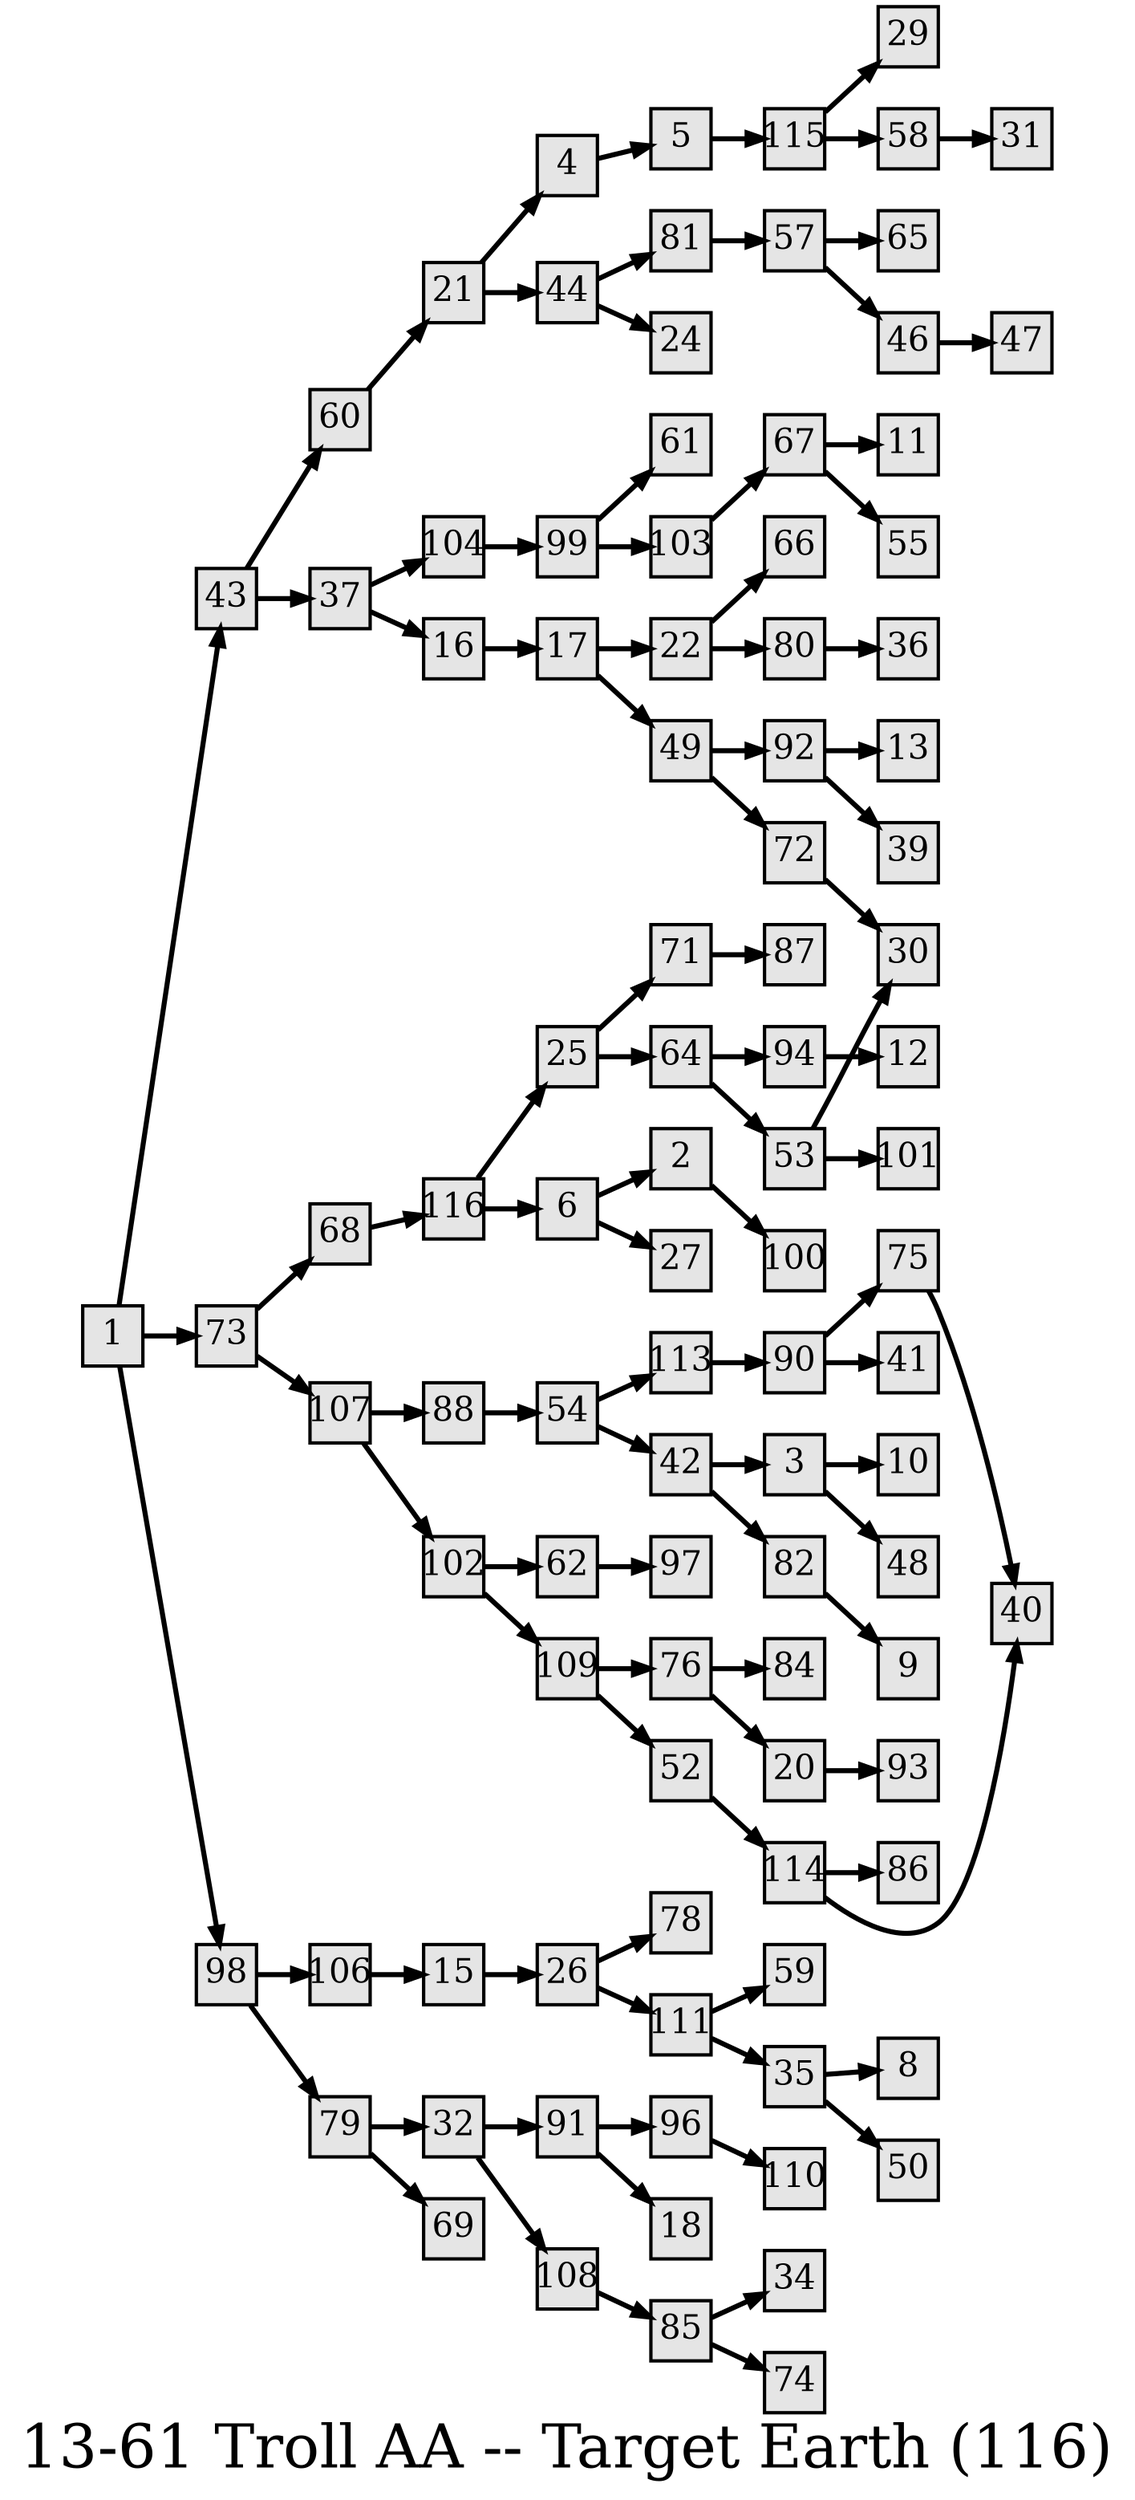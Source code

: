 digraph g{
  graph [ label="13-61 Troll AA -- Target Earth (116)" rankdir=LR, ordering=out, fontsize=36, nodesep="0.35", ranksep="0.45"];
  node  [shape=rect, penwidth=2, fontsize=20, style=filled, fillcolor=grey90, margin="0,0", labelfloat=true, regular=true, fixedsize=true];
  edge  [labelfloat=true, penwidth=3, fontsize=12];
  // ---;
  // group  : Katz;
  // id     : 13-61;
  // gbid   : 168;
  // series : Troll Alien Adventures;
  // title  : Target Earth;
  // author : E.T. Randall;
  // credit:;
  // - name : Ryan Leach;
  // role : encoder;
  // date : 2017-08-18;
  // - name : Jeremy Douglass;
  // role : editor;
  // date : 2018-04-28;
  // render:;
  // - name   : small;
  // styles : gvStyles-small.txt;
  // engine : dot;
  // comment: >;
  
  // ---;
  
  // From | To | Label;
  
  1 -> 43;
  1 -> 73;
  1 -> 98;
  2 -> 100;
  3 -> 10;
  3 -> 48;
  4 -> 5;
  5 -> 115;
  6 -> 2;
  6 -> 27;
  15 -> 26;
  16 -> 17;
  17 -> 22;
  17 -> 49;
  20 -> 93;
  21 -> 4;
  21 -> 44;
  22 -> 66;
  22 -> 80;
  25 -> 71;
  25 -> 64;
  26 -> 78;
  26 -> 111;
  32 -> 91;
  32 -> 108;
  35 -> 8;
  35 -> 50;
  37 -> 104;
  37 -> 16;
  42 -> 3;
  42 -> 82;
  43 -> 60;
  43 -> 37;
  44 -> 81;
  44 -> 24;
  46 -> 47;
  49 -> 92;
  49 -> 72;
  52 -> 114;
  53 -> 30;
  53 -> 101;
  54 -> 113;
  54 -> 42;
  57 -> 65;
  57 -> 46;
  58 -> 31;
  60 -> 21;
  62 -> 97;
  64 -> 94;
  64 -> 53;
  67 -> 11;
  67 -> 55;
  68 -> 116;
  71 -> 87;
  72 -> 30;
  73 -> 68;
  73 -> 107;
  75 -> 40;
  76 -> 84;
  76 -> 20;
  79 -> 32;
  79 -> 69;
  80 -> 36;
  81 -> 57;
  82 -> 9;
  85 -> 34;
  85 -> 74;
  88 -> 54;
  90 -> 75;
  90 -> 41;
  91 -> 96;
  91 -> 18;
  92 -> 13;
  92 -> 39;
  94 -> 12;
  96 -> 110;
  98 -> 106;
  98 -> 79;
  99 -> 61;
  99 -> 103;
  102 -> 62;
  102 -> 109;
  103 -> 67;
  104 -> 99;
  106 -> 15;
  107 -> 88;
  107 -> 102;
  108 -> 85;
  109 -> 76;
  109 -> 52;
  111 -> 59;
  111 -> 35;
  113 -> 90;
  114 -> 86;
  114 -> 40;
  115 -> 29;
  115 -> 58;
  116 -> 25;
  116 -> 6;
}

